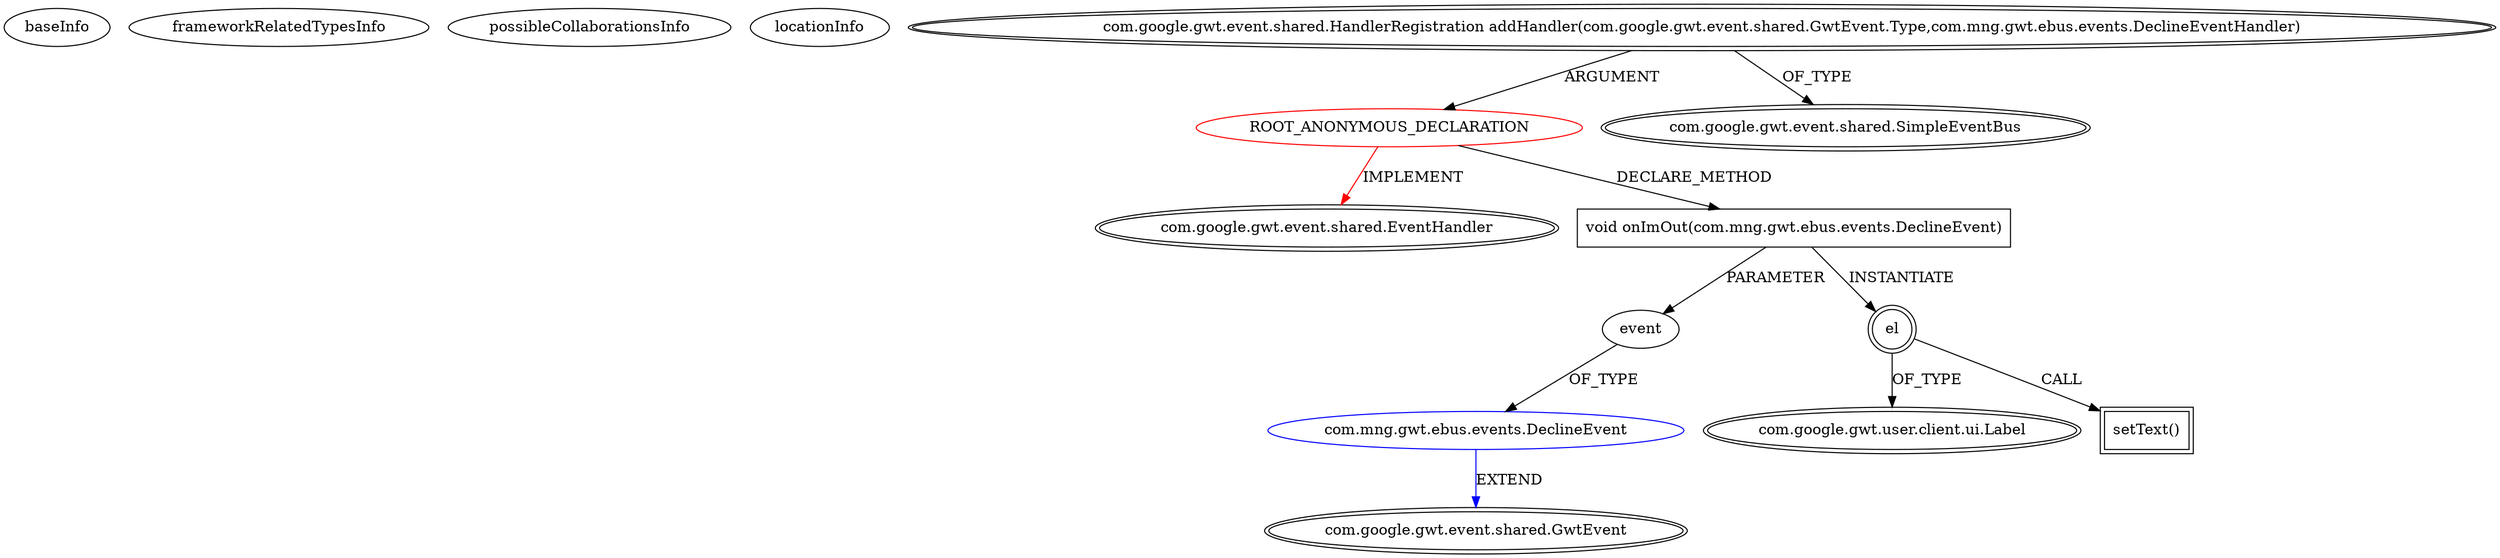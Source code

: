 digraph {
baseInfo[graphId=291,category="extension_graph",isAnonymous=true,possibleRelation=true]
frameworkRelatedTypesInfo[0="com.google.gwt.event.shared.EventHandler"]
possibleCollaborationsInfo[0="291~CLIENT_METHOD_DECLARATION-PARAMETER_DECLARATION-~com.google.gwt.event.shared.EventHandler ~com.google.gwt.event.shared.GwtEvent ~true~false"]
locationInfo[projectName="MarkGolder-GWT",filePath="/MarkGolder-GWT/GWT-master/MNG GWT Tutorial5/src/com/mng/gwt/ebus/client/MyEntryPoint.java",contextSignature="void onModuleLoad()",graphId="291"]
0[label="ROOT_ANONYMOUS_DECLARATION",vertexType="ROOT_ANONYMOUS_DECLARATION",isFrameworkType=false,color=red]
1[label="com.google.gwt.event.shared.EventHandler",vertexType="FRAMEWORK_INTERFACE_TYPE",isFrameworkType=true,peripheries=2]
2[label="com.google.gwt.event.shared.HandlerRegistration addHandler(com.google.gwt.event.shared.GwtEvent.Type,com.mng.gwt.ebus.events.DeclineEventHandler)",vertexType="OUTSIDE_CALL",isFrameworkType=true,peripheries=2]
3[label="com.google.gwt.event.shared.SimpleEventBus",vertexType="FRAMEWORK_CLASS_TYPE",isFrameworkType=true,peripheries=2]
4[label="void onImOut(com.mng.gwt.ebus.events.DeclineEvent)",vertexType="CLIENT_METHOD_DECLARATION",isFrameworkType=false,shape=box]
5[label="event",vertexType="PARAMETER_DECLARATION",isFrameworkType=false]
6[label="com.mng.gwt.ebus.events.DeclineEvent",vertexType="REFERENCE_CLIENT_CLASS_DECLARATION",isFrameworkType=false,color=blue]
7[label="com.google.gwt.event.shared.GwtEvent",vertexType="FRAMEWORK_CLASS_TYPE",isFrameworkType=true,peripheries=2]
8[label="el",vertexType="VARIABLE_EXPRESION",isFrameworkType=true,peripheries=2,shape=circle]
10[label="com.google.gwt.user.client.ui.Label",vertexType="FRAMEWORK_CLASS_TYPE",isFrameworkType=true,peripheries=2]
9[label="setText()",vertexType="INSIDE_CALL",isFrameworkType=true,peripheries=2,shape=box]
0->1[label="IMPLEMENT",color=red]
2->0[label="ARGUMENT"]
2->3[label="OF_TYPE"]
0->4[label="DECLARE_METHOD"]
6->7[label="EXTEND",color=blue]
5->6[label="OF_TYPE"]
4->5[label="PARAMETER"]
4->8[label="INSTANTIATE"]
8->10[label="OF_TYPE"]
8->9[label="CALL"]
}
